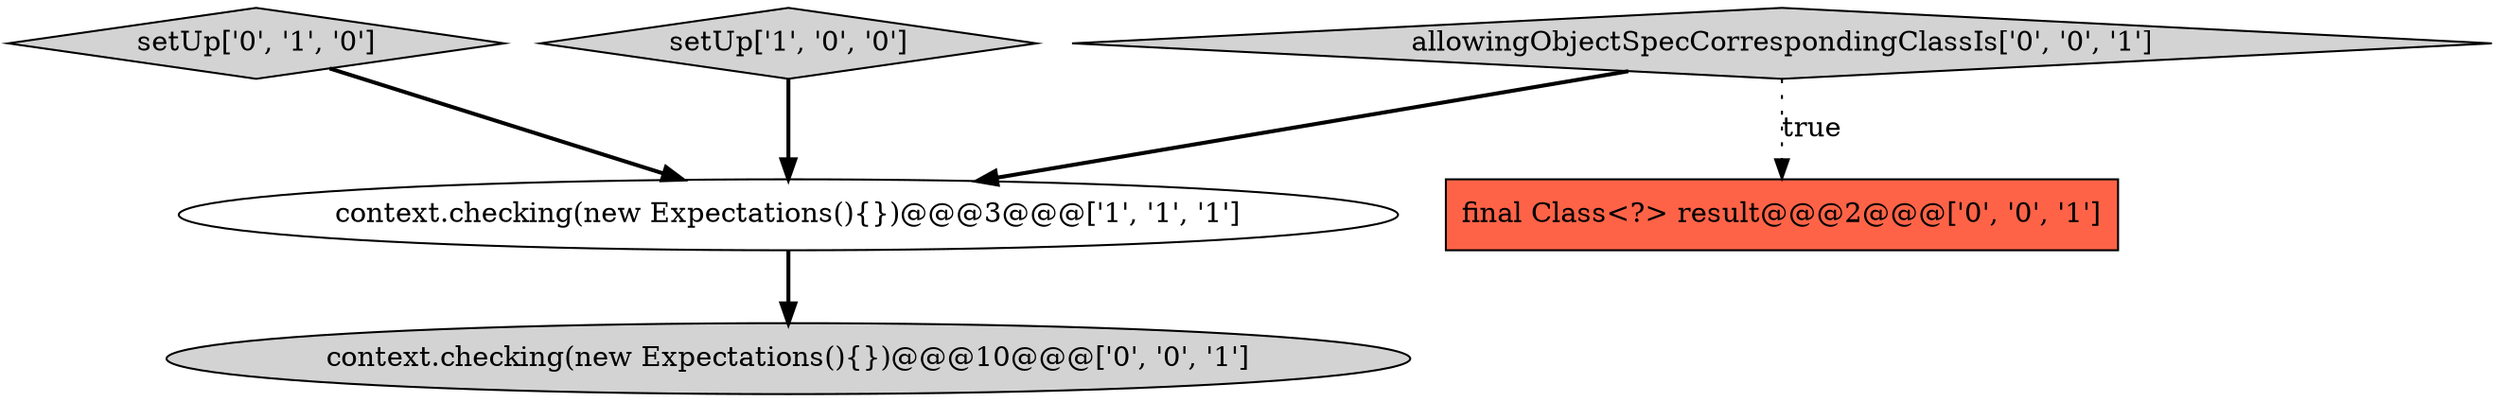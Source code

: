 digraph {
5 [style = filled, label = "context.checking(new Expectations(){})@@@10@@@['0', '0', '1']", fillcolor = lightgray, shape = ellipse image = "AAA0AAABBB3BBB"];
4 [style = filled, label = "final Class<?> result@@@2@@@['0', '0', '1']", fillcolor = tomato, shape = box image = "AAA0AAABBB3BBB"];
2 [style = filled, label = "setUp['0', '1', '0']", fillcolor = lightgray, shape = diamond image = "AAA0AAABBB2BBB"];
0 [style = filled, label = "setUp['1', '0', '0']", fillcolor = lightgray, shape = diamond image = "AAA0AAABBB1BBB"];
1 [style = filled, label = "context.checking(new Expectations(){})@@@3@@@['1', '1', '1']", fillcolor = white, shape = ellipse image = "AAA0AAABBB1BBB"];
3 [style = filled, label = "allowingObjectSpecCorrespondingClassIs['0', '0', '1']", fillcolor = lightgray, shape = diamond image = "AAA0AAABBB3BBB"];
3->4 [style = dotted, label="true"];
2->1 [style = bold, label=""];
0->1 [style = bold, label=""];
3->1 [style = bold, label=""];
1->5 [style = bold, label=""];
}
